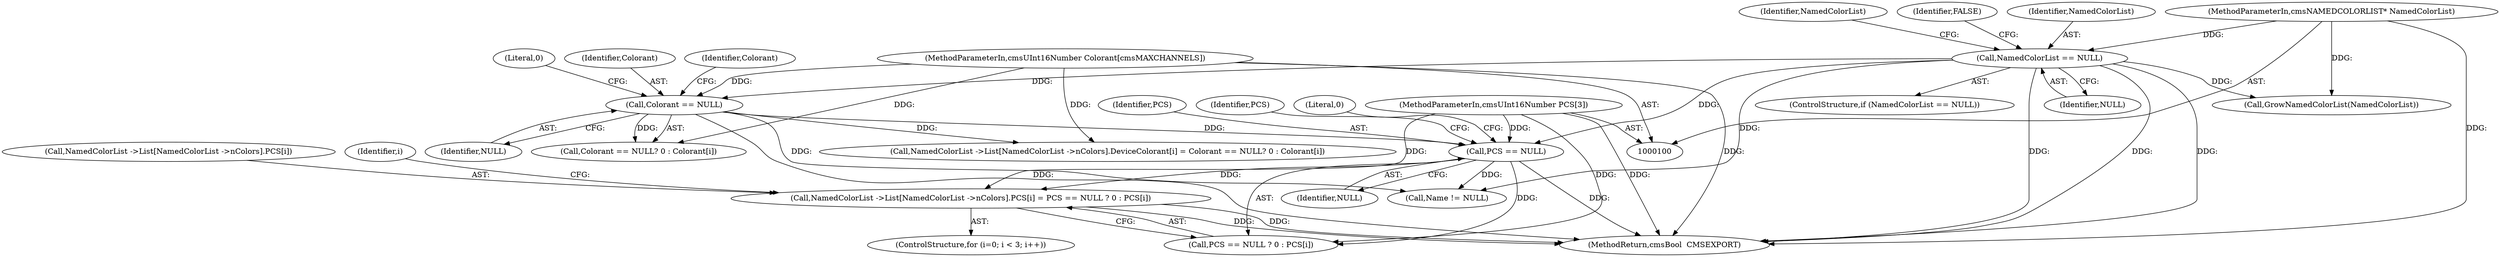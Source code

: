 digraph "0_Little-CMS_91c2db7f2559be504211b283bc3a2c631d6f06d9_1@array" {
"1000170" [label="(Call,NamedColorList ->List[NamedColorList ->nColors].PCS[i] = PCS == NULL ? 0 : PCS[i])"];
"1000183" [label="(Call,PCS == NULL)"];
"1000103" [label="(MethodParameterIn,cmsUInt16Number PCS[3])"];
"1000108" [label="(Call,NamedColorList == NULL)"];
"1000101" [label="(MethodParameterIn,cmsNAMEDCOLORLIST* NamedColorList)"];
"1000154" [label="(Call,Colorant == NULL)"];
"1000104" [label="(MethodParameterIn,cmsUInt16Number Colorant[cmsMAXCHANNELS])"];
"1000161" [label="(ControlStructure,for (i=0; i < 3; i++))"];
"1000156" [label="(Identifier,NULL)"];
"1000141" [label="(Call,NamedColorList ->List[NamedColorList ->nColors].DeviceColorant[i] = Colorant == NULL? 0 : Colorant[i])"];
"1000186" [label="(Literal,0)"];
"1000184" [label="(Identifier,PCS)"];
"1000155" [label="(Identifier,Colorant)"];
"1000182" [label="(Call,PCS == NULL ? 0 : PCS[i])"];
"1000159" [label="(Identifier,Colorant)"];
"1000191" [label="(Call,Name != NULL)"];
"1000251" [label="(MethodReturn,cmsBool  CMSEXPORT)"];
"1000110" [label="(Identifier,NULL)"];
"1000171" [label="(Call,NamedColorList ->List[NamedColorList ->nColors].PCS[i])"];
"1000157" [label="(Literal,0)"];
"1000108" [label="(Call,NamedColorList == NULL)"];
"1000183" [label="(Call,PCS == NULL)"];
"1000126" [label="(Call,GrowNamedColorList(NamedColorList))"];
"1000117" [label="(Identifier,NamedColorList)"];
"1000107" [label="(ControlStructure,if (NamedColorList == NULL))"];
"1000170" [label="(Call,NamedColorList ->List[NamedColorList ->nColors].PCS[i] = PCS == NULL ? 0 : PCS[i])"];
"1000103" [label="(MethodParameterIn,cmsUInt16Number PCS[3])"];
"1000112" [label="(Identifier,FALSE)"];
"1000101" [label="(MethodParameterIn,cmsNAMEDCOLORLIST* NamedColorList)"];
"1000153" [label="(Call,Colorant == NULL? 0 : Colorant[i])"];
"1000109" [label="(Identifier,NamedColorList)"];
"1000154" [label="(Call,Colorant == NULL)"];
"1000188" [label="(Identifier,PCS)"];
"1000104" [label="(MethodParameterIn,cmsUInt16Number Colorant[cmsMAXCHANNELS])"];
"1000185" [label="(Identifier,NULL)"];
"1000169" [label="(Identifier,i)"];
"1000170" -> "1000161"  [label="AST: "];
"1000170" -> "1000182"  [label="CFG: "];
"1000171" -> "1000170"  [label="AST: "];
"1000182" -> "1000170"  [label="AST: "];
"1000169" -> "1000170"  [label="CFG: "];
"1000170" -> "1000251"  [label="DDG: "];
"1000170" -> "1000251"  [label="DDG: "];
"1000183" -> "1000170"  [label="DDG: "];
"1000103" -> "1000170"  [label="DDG: "];
"1000183" -> "1000182"  [label="AST: "];
"1000183" -> "1000185"  [label="CFG: "];
"1000184" -> "1000183"  [label="AST: "];
"1000185" -> "1000183"  [label="AST: "];
"1000186" -> "1000183"  [label="CFG: "];
"1000188" -> "1000183"  [label="CFG: "];
"1000183" -> "1000251"  [label="DDG: "];
"1000103" -> "1000183"  [label="DDG: "];
"1000108" -> "1000183"  [label="DDG: "];
"1000154" -> "1000183"  [label="DDG: "];
"1000183" -> "1000182"  [label="DDG: "];
"1000183" -> "1000191"  [label="DDG: "];
"1000103" -> "1000100"  [label="AST: "];
"1000103" -> "1000251"  [label="DDG: "];
"1000103" -> "1000182"  [label="DDG: "];
"1000108" -> "1000107"  [label="AST: "];
"1000108" -> "1000110"  [label="CFG: "];
"1000109" -> "1000108"  [label="AST: "];
"1000110" -> "1000108"  [label="AST: "];
"1000112" -> "1000108"  [label="CFG: "];
"1000117" -> "1000108"  [label="CFG: "];
"1000108" -> "1000251"  [label="DDG: "];
"1000108" -> "1000251"  [label="DDG: "];
"1000108" -> "1000251"  [label="DDG: "];
"1000101" -> "1000108"  [label="DDG: "];
"1000108" -> "1000126"  [label="DDG: "];
"1000108" -> "1000154"  [label="DDG: "];
"1000108" -> "1000191"  [label="DDG: "];
"1000101" -> "1000100"  [label="AST: "];
"1000101" -> "1000251"  [label="DDG: "];
"1000101" -> "1000126"  [label="DDG: "];
"1000154" -> "1000153"  [label="AST: "];
"1000154" -> "1000156"  [label="CFG: "];
"1000155" -> "1000154"  [label="AST: "];
"1000156" -> "1000154"  [label="AST: "];
"1000157" -> "1000154"  [label="CFG: "];
"1000159" -> "1000154"  [label="CFG: "];
"1000154" -> "1000251"  [label="DDG: "];
"1000154" -> "1000141"  [label="DDG: "];
"1000104" -> "1000154"  [label="DDG: "];
"1000154" -> "1000153"  [label="DDG: "];
"1000154" -> "1000191"  [label="DDG: "];
"1000104" -> "1000100"  [label="AST: "];
"1000104" -> "1000251"  [label="DDG: "];
"1000104" -> "1000141"  [label="DDG: "];
"1000104" -> "1000153"  [label="DDG: "];
}
